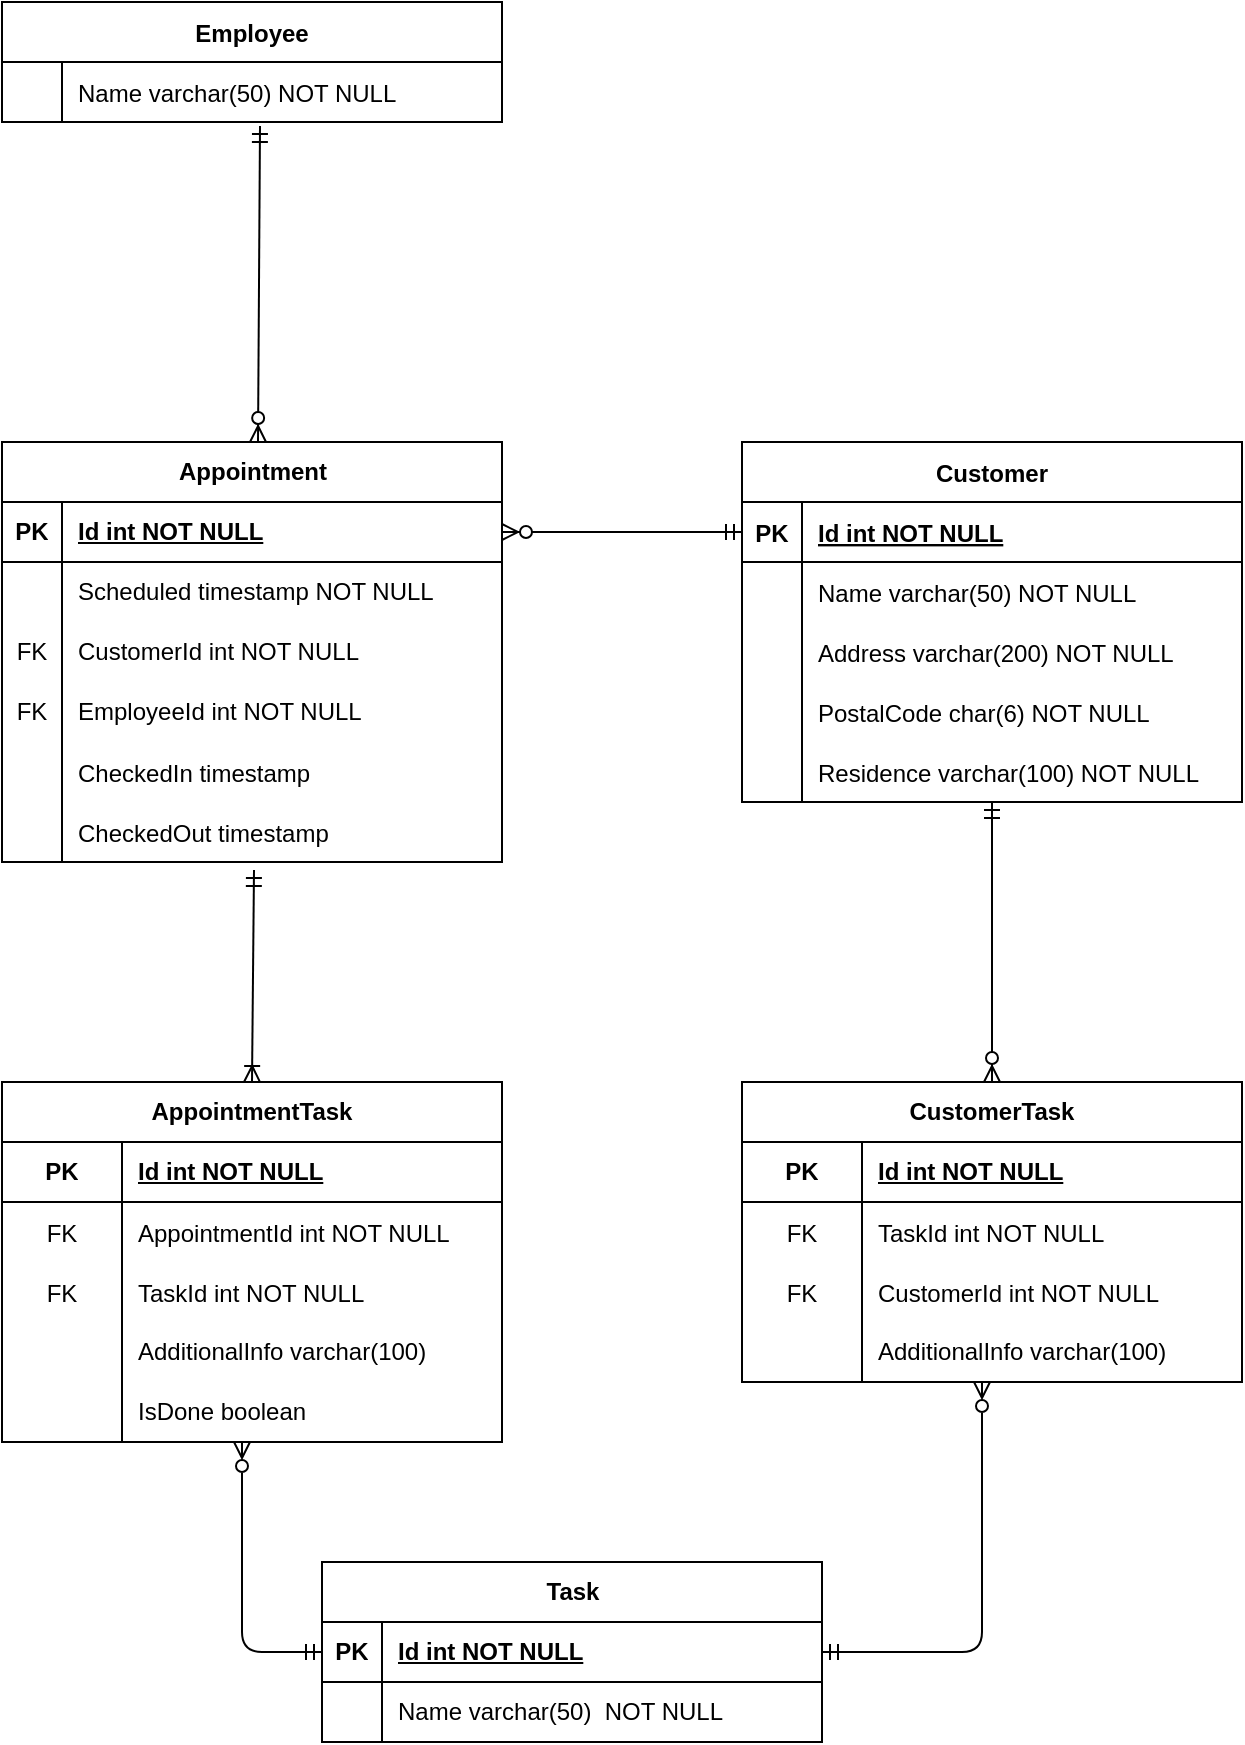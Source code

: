 <mxfile version="21.6.1" type="device" pages="2">
  <diagram id="R2lEEEUBdFMjLlhIrx00" name="Page-1">
    <mxGraphModel dx="1434" dy="822" grid="1" gridSize="10" guides="1" tooltips="1" connect="1" arrows="1" fold="1" page="1" pageScale="1" pageWidth="850" pageHeight="1100" math="0" shadow="0" extFonts="Permanent Marker^https://fonts.googleapis.com/css?family=Permanent+Marker">
      <root>
        <mxCell id="0" />
        <mxCell id="1" parent="0" />
        <mxCell id="C-vyLk0tnHw3VtMMgP7b-2" value="Employee" style="shape=table;startSize=30;container=1;collapsible=1;childLayout=tableLayout;fixedRows=1;rowLines=0;fontStyle=1;align=center;resizeLast=1;" parent="1" vertex="1">
          <mxGeometry x="120" y="200" width="250" height="60" as="geometry" />
        </mxCell>
        <mxCell id="C-vyLk0tnHw3VtMMgP7b-6" value="" style="shape=partialRectangle;collapsible=0;dropTarget=0;pointerEvents=0;fillColor=none;points=[[0,0.5],[1,0.5]];portConstraint=eastwest;top=0;left=0;right=0;bottom=0;" parent="C-vyLk0tnHw3VtMMgP7b-2" vertex="1">
          <mxGeometry y="30" width="250" height="30" as="geometry" />
        </mxCell>
        <mxCell id="C-vyLk0tnHw3VtMMgP7b-7" value="" style="shape=partialRectangle;overflow=hidden;connectable=0;fillColor=none;top=0;left=0;bottom=0;right=0;" parent="C-vyLk0tnHw3VtMMgP7b-6" vertex="1">
          <mxGeometry width="30" height="30" as="geometry">
            <mxRectangle width="30" height="30" as="alternateBounds" />
          </mxGeometry>
        </mxCell>
        <mxCell id="C-vyLk0tnHw3VtMMgP7b-8" value="Name varchar(50) NOT NULL " style="shape=partialRectangle;overflow=hidden;connectable=0;fillColor=none;top=0;left=0;bottom=0;right=0;align=left;spacingLeft=6;" parent="C-vyLk0tnHw3VtMMgP7b-6" vertex="1">
          <mxGeometry x="30" width="220" height="30" as="geometry">
            <mxRectangle width="220" height="30" as="alternateBounds" />
          </mxGeometry>
        </mxCell>
        <mxCell id="C-vyLk0tnHw3VtMMgP7b-23" value="Customer" style="shape=table;startSize=30;container=1;collapsible=1;childLayout=tableLayout;fixedRows=1;rowLines=0;fontStyle=1;align=center;resizeLast=1;" parent="1" vertex="1">
          <mxGeometry x="490" y="420" width="250" height="180" as="geometry" />
        </mxCell>
        <mxCell id="C-vyLk0tnHw3VtMMgP7b-24" value="" style="shape=partialRectangle;collapsible=0;dropTarget=0;pointerEvents=0;fillColor=none;points=[[0,0.5],[1,0.5]];portConstraint=eastwest;top=0;left=0;right=0;bottom=1;" parent="C-vyLk0tnHw3VtMMgP7b-23" vertex="1">
          <mxGeometry y="30" width="250" height="30" as="geometry" />
        </mxCell>
        <mxCell id="C-vyLk0tnHw3VtMMgP7b-25" value="PK" style="shape=partialRectangle;overflow=hidden;connectable=0;fillColor=none;top=0;left=0;bottom=0;right=0;fontStyle=1;" parent="C-vyLk0tnHw3VtMMgP7b-24" vertex="1">
          <mxGeometry width="30" height="30" as="geometry">
            <mxRectangle width="30" height="30" as="alternateBounds" />
          </mxGeometry>
        </mxCell>
        <mxCell id="C-vyLk0tnHw3VtMMgP7b-26" value="Id int NOT NULL " style="shape=partialRectangle;overflow=hidden;connectable=0;fillColor=none;top=0;left=0;bottom=0;right=0;align=left;spacingLeft=6;fontStyle=5;" parent="C-vyLk0tnHw3VtMMgP7b-24" vertex="1">
          <mxGeometry x="30" width="220" height="30" as="geometry">
            <mxRectangle width="220" height="30" as="alternateBounds" />
          </mxGeometry>
        </mxCell>
        <mxCell id="1q5uws78fJFRyL0Sj0jH-2" value="" style="shape=tableRow;horizontal=0;startSize=0;swimlaneHead=0;swimlaneBody=0;fillColor=none;collapsible=0;dropTarget=0;points=[[0,0.5],[1,0.5]];portConstraint=eastwest;top=0;left=0;right=0;bottom=0;" parent="C-vyLk0tnHw3VtMMgP7b-23" vertex="1">
          <mxGeometry y="60" width="250" height="30" as="geometry" />
        </mxCell>
        <mxCell id="1q5uws78fJFRyL0Sj0jH-3" value="" style="shape=partialRectangle;connectable=0;fillColor=none;top=0;left=0;bottom=0;right=0;editable=1;overflow=hidden;" parent="1q5uws78fJFRyL0Sj0jH-2" vertex="1">
          <mxGeometry width="30" height="30" as="geometry">
            <mxRectangle width="30" height="30" as="alternateBounds" />
          </mxGeometry>
        </mxCell>
        <mxCell id="1q5uws78fJFRyL0Sj0jH-4" value="Name varchar(50) NOT NULL" style="shape=partialRectangle;connectable=0;fillColor=none;top=0;left=0;bottom=0;right=0;align=left;spacingLeft=6;overflow=hidden;" parent="1q5uws78fJFRyL0Sj0jH-2" vertex="1">
          <mxGeometry x="30" width="220" height="30" as="geometry">
            <mxRectangle width="220" height="30" as="alternateBounds" />
          </mxGeometry>
        </mxCell>
        <mxCell id="1q5uws78fJFRyL0Sj0jH-8" value="" style="shape=tableRow;horizontal=0;startSize=0;swimlaneHead=0;swimlaneBody=0;fillColor=none;collapsible=0;dropTarget=0;points=[[0,0.5],[1,0.5]];portConstraint=eastwest;top=0;left=0;right=0;bottom=0;" parent="C-vyLk0tnHw3VtMMgP7b-23" vertex="1">
          <mxGeometry y="90" width="250" height="30" as="geometry" />
        </mxCell>
        <mxCell id="1q5uws78fJFRyL0Sj0jH-9" value="" style="shape=partialRectangle;connectable=0;fillColor=none;top=0;left=0;bottom=0;right=0;editable=1;overflow=hidden;" parent="1q5uws78fJFRyL0Sj0jH-8" vertex="1">
          <mxGeometry width="30" height="30" as="geometry">
            <mxRectangle width="30" height="30" as="alternateBounds" />
          </mxGeometry>
        </mxCell>
        <mxCell id="1q5uws78fJFRyL0Sj0jH-10" value="Address varchar(200) NOT NULL" style="shape=partialRectangle;connectable=0;fillColor=none;top=0;left=0;bottom=0;right=0;align=left;spacingLeft=6;overflow=hidden;" parent="1q5uws78fJFRyL0Sj0jH-8" vertex="1">
          <mxGeometry x="30" width="220" height="30" as="geometry">
            <mxRectangle width="220" height="30" as="alternateBounds" />
          </mxGeometry>
        </mxCell>
        <mxCell id="1q5uws78fJFRyL0Sj0jH-11" value="" style="shape=tableRow;horizontal=0;startSize=0;swimlaneHead=0;swimlaneBody=0;fillColor=none;collapsible=0;dropTarget=0;points=[[0,0.5],[1,0.5]];portConstraint=eastwest;top=0;left=0;right=0;bottom=0;" parent="C-vyLk0tnHw3VtMMgP7b-23" vertex="1">
          <mxGeometry y="120" width="250" height="30" as="geometry" />
        </mxCell>
        <mxCell id="1q5uws78fJFRyL0Sj0jH-12" value="" style="shape=partialRectangle;connectable=0;fillColor=none;top=0;left=0;bottom=0;right=0;editable=1;overflow=hidden;" parent="1q5uws78fJFRyL0Sj0jH-11" vertex="1">
          <mxGeometry width="30" height="30" as="geometry">
            <mxRectangle width="30" height="30" as="alternateBounds" />
          </mxGeometry>
        </mxCell>
        <mxCell id="1q5uws78fJFRyL0Sj0jH-13" value="PostalCode char(6) NOT NULL" style="shape=partialRectangle;connectable=0;fillColor=none;top=0;left=0;bottom=0;right=0;align=left;spacingLeft=6;overflow=hidden;" parent="1q5uws78fJFRyL0Sj0jH-11" vertex="1">
          <mxGeometry x="30" width="220" height="30" as="geometry">
            <mxRectangle width="220" height="30" as="alternateBounds" />
          </mxGeometry>
        </mxCell>
        <mxCell id="1q5uws78fJFRyL0Sj0jH-14" value="" style="shape=tableRow;horizontal=0;startSize=0;swimlaneHead=0;swimlaneBody=0;fillColor=none;collapsible=0;dropTarget=0;points=[[0,0.5],[1,0.5]];portConstraint=eastwest;top=0;left=0;right=0;bottom=0;" parent="C-vyLk0tnHw3VtMMgP7b-23" vertex="1">
          <mxGeometry y="150" width="250" height="30" as="geometry" />
        </mxCell>
        <mxCell id="1q5uws78fJFRyL0Sj0jH-15" value="" style="shape=partialRectangle;connectable=0;fillColor=none;top=0;left=0;bottom=0;right=0;editable=1;overflow=hidden;" parent="1q5uws78fJFRyL0Sj0jH-14" vertex="1">
          <mxGeometry width="30" height="30" as="geometry">
            <mxRectangle width="30" height="30" as="alternateBounds" />
          </mxGeometry>
        </mxCell>
        <mxCell id="1q5uws78fJFRyL0Sj0jH-16" value="Residence varchar(100) NOT NULL" style="shape=partialRectangle;connectable=0;fillColor=none;top=0;left=0;bottom=0;right=0;align=left;spacingLeft=6;overflow=hidden;" parent="1q5uws78fJFRyL0Sj0jH-14" vertex="1">
          <mxGeometry x="30" width="220" height="30" as="geometry">
            <mxRectangle width="220" height="30" as="alternateBounds" />
          </mxGeometry>
        </mxCell>
        <mxCell id="1q5uws78fJFRyL0Sj0jH-42" value="Appointment" style="shape=table;startSize=30;container=1;collapsible=1;childLayout=tableLayout;fixedRows=1;rowLines=0;fontStyle=1;align=center;resizeLast=1;html=1;" parent="1" vertex="1">
          <mxGeometry x="120" y="420" width="250" height="210" as="geometry" />
        </mxCell>
        <mxCell id="1q5uws78fJFRyL0Sj0jH-43" value="" style="shape=tableRow;horizontal=0;startSize=0;swimlaneHead=0;swimlaneBody=0;fillColor=none;collapsible=0;dropTarget=0;points=[[0,0.5],[1,0.5]];portConstraint=eastwest;top=0;left=0;right=0;bottom=1;" parent="1q5uws78fJFRyL0Sj0jH-42" vertex="1">
          <mxGeometry y="30" width="250" height="30" as="geometry" />
        </mxCell>
        <mxCell id="1q5uws78fJFRyL0Sj0jH-44" value="PK" style="shape=partialRectangle;connectable=0;fillColor=none;top=0;left=0;bottom=0;right=0;fontStyle=1;overflow=hidden;whiteSpace=wrap;html=1;" parent="1q5uws78fJFRyL0Sj0jH-43" vertex="1">
          <mxGeometry width="30" height="30" as="geometry">
            <mxRectangle width="30" height="30" as="alternateBounds" />
          </mxGeometry>
        </mxCell>
        <mxCell id="1q5uws78fJFRyL0Sj0jH-45" value="Id int NOT NULL" style="shape=partialRectangle;connectable=0;fillColor=none;top=0;left=0;bottom=0;right=0;align=left;spacingLeft=6;fontStyle=5;overflow=hidden;whiteSpace=wrap;html=1;" parent="1q5uws78fJFRyL0Sj0jH-43" vertex="1">
          <mxGeometry x="30" width="220" height="30" as="geometry">
            <mxRectangle width="220" height="30" as="alternateBounds" />
          </mxGeometry>
        </mxCell>
        <mxCell id="1q5uws78fJFRyL0Sj0jH-52" value="" style="shape=tableRow;horizontal=0;startSize=0;swimlaneHead=0;swimlaneBody=0;fillColor=none;collapsible=0;dropTarget=0;points=[[0,0.5],[1,0.5]];portConstraint=eastwest;top=0;left=0;right=0;bottom=0;" parent="1q5uws78fJFRyL0Sj0jH-42" vertex="1">
          <mxGeometry y="60" width="250" height="30" as="geometry" />
        </mxCell>
        <mxCell id="1q5uws78fJFRyL0Sj0jH-53" value="" style="shape=partialRectangle;connectable=0;fillColor=none;top=0;left=0;bottom=0;right=0;editable=1;overflow=hidden;whiteSpace=wrap;html=1;" parent="1q5uws78fJFRyL0Sj0jH-52" vertex="1">
          <mxGeometry width="30" height="30" as="geometry">
            <mxRectangle width="30" height="30" as="alternateBounds" />
          </mxGeometry>
        </mxCell>
        <mxCell id="1q5uws78fJFRyL0Sj0jH-54" value="Scheduled timestamp NOT NULL" style="shape=partialRectangle;connectable=0;fillColor=none;top=0;left=0;bottom=0;right=0;align=left;spacingLeft=6;overflow=hidden;whiteSpace=wrap;html=1;" parent="1q5uws78fJFRyL0Sj0jH-52" vertex="1">
          <mxGeometry x="30" width="220" height="30" as="geometry">
            <mxRectangle width="220" height="30" as="alternateBounds" />
          </mxGeometry>
        </mxCell>
        <mxCell id="1q5uws78fJFRyL0Sj0jH-46" value="" style="shape=tableRow;horizontal=0;startSize=0;swimlaneHead=0;swimlaneBody=0;fillColor=none;collapsible=0;dropTarget=0;points=[[0,0.5],[1,0.5]];portConstraint=eastwest;top=0;left=0;right=0;bottom=0;" parent="1q5uws78fJFRyL0Sj0jH-42" vertex="1">
          <mxGeometry y="90" width="250" height="30" as="geometry" />
        </mxCell>
        <mxCell id="1q5uws78fJFRyL0Sj0jH-47" value="FK" style="shape=partialRectangle;connectable=0;fillColor=none;top=0;left=0;bottom=0;right=0;editable=1;overflow=hidden;whiteSpace=wrap;html=1;" parent="1q5uws78fJFRyL0Sj0jH-46" vertex="1">
          <mxGeometry width="30" height="30" as="geometry">
            <mxRectangle width="30" height="30" as="alternateBounds" />
          </mxGeometry>
        </mxCell>
        <mxCell id="1q5uws78fJFRyL0Sj0jH-48" value="CustomerId int NOT NULL" style="shape=partialRectangle;connectable=0;fillColor=none;top=0;left=0;bottom=0;right=0;align=left;spacingLeft=6;overflow=hidden;whiteSpace=wrap;html=1;" parent="1q5uws78fJFRyL0Sj0jH-46" vertex="1">
          <mxGeometry x="30" width="220" height="30" as="geometry">
            <mxRectangle width="220" height="30" as="alternateBounds" />
          </mxGeometry>
        </mxCell>
        <mxCell id="1q5uws78fJFRyL0Sj0jH-49" value="" style="shape=tableRow;horizontal=0;startSize=0;swimlaneHead=0;swimlaneBody=0;fillColor=none;collapsible=0;dropTarget=0;points=[[0,0.5],[1,0.5]];portConstraint=eastwest;top=0;left=0;right=0;bottom=0;" parent="1q5uws78fJFRyL0Sj0jH-42" vertex="1">
          <mxGeometry y="120" width="250" height="30" as="geometry" />
        </mxCell>
        <mxCell id="1q5uws78fJFRyL0Sj0jH-50" value="FK" style="shape=partialRectangle;connectable=0;fillColor=none;top=0;left=0;bottom=0;right=0;editable=1;overflow=hidden;whiteSpace=wrap;html=1;" parent="1q5uws78fJFRyL0Sj0jH-49" vertex="1">
          <mxGeometry width="30" height="30" as="geometry">
            <mxRectangle width="30" height="30" as="alternateBounds" />
          </mxGeometry>
        </mxCell>
        <mxCell id="1q5uws78fJFRyL0Sj0jH-51" value="EmployeeId int NOT NULL" style="shape=partialRectangle;connectable=0;fillColor=none;top=0;left=0;bottom=0;right=0;align=left;spacingLeft=6;overflow=hidden;whiteSpace=wrap;html=1;" parent="1q5uws78fJFRyL0Sj0jH-49" vertex="1">
          <mxGeometry x="30" width="220" height="30" as="geometry">
            <mxRectangle width="220" height="30" as="alternateBounds" />
          </mxGeometry>
        </mxCell>
        <mxCell id="1q5uws78fJFRyL0Sj0jH-94" value="" style="shape=tableRow;horizontal=0;startSize=0;swimlaneHead=0;swimlaneBody=0;fillColor=none;collapsible=0;dropTarget=0;points=[[0,0.5],[1,0.5]];portConstraint=eastwest;top=0;left=0;right=0;bottom=0;" parent="1q5uws78fJFRyL0Sj0jH-42" vertex="1">
          <mxGeometry y="150" width="250" height="30" as="geometry" />
        </mxCell>
        <mxCell id="1q5uws78fJFRyL0Sj0jH-95" value="" style="shape=partialRectangle;connectable=0;fillColor=none;top=0;left=0;bottom=0;right=0;editable=1;overflow=hidden;" parent="1q5uws78fJFRyL0Sj0jH-94" vertex="1">
          <mxGeometry width="30" height="30" as="geometry">
            <mxRectangle width="30" height="30" as="alternateBounds" />
          </mxGeometry>
        </mxCell>
        <mxCell id="1q5uws78fJFRyL0Sj0jH-96" value="CheckedIn timestamp" style="shape=partialRectangle;connectable=0;fillColor=none;top=0;left=0;bottom=0;right=0;align=left;spacingLeft=6;overflow=hidden;" parent="1q5uws78fJFRyL0Sj0jH-94" vertex="1">
          <mxGeometry x="30" width="220" height="30" as="geometry">
            <mxRectangle width="220" height="30" as="alternateBounds" />
          </mxGeometry>
        </mxCell>
        <mxCell id="1q5uws78fJFRyL0Sj0jH-97" value="" style="shape=tableRow;horizontal=0;startSize=0;swimlaneHead=0;swimlaneBody=0;fillColor=none;collapsible=0;dropTarget=0;points=[[0,0.5],[1,0.5]];portConstraint=eastwest;top=0;left=0;right=0;bottom=0;" parent="1q5uws78fJFRyL0Sj0jH-42" vertex="1">
          <mxGeometry y="180" width="250" height="30" as="geometry" />
        </mxCell>
        <mxCell id="1q5uws78fJFRyL0Sj0jH-98" value="" style="shape=partialRectangle;connectable=0;fillColor=none;top=0;left=0;bottom=0;right=0;editable=1;overflow=hidden;" parent="1q5uws78fJFRyL0Sj0jH-97" vertex="1">
          <mxGeometry width="30" height="30" as="geometry">
            <mxRectangle width="30" height="30" as="alternateBounds" />
          </mxGeometry>
        </mxCell>
        <mxCell id="1q5uws78fJFRyL0Sj0jH-99" value="CheckedOut timestamp" style="shape=partialRectangle;connectable=0;fillColor=none;top=0;left=0;bottom=0;right=0;align=left;spacingLeft=6;overflow=hidden;" parent="1q5uws78fJFRyL0Sj0jH-97" vertex="1">
          <mxGeometry x="30" width="220" height="30" as="geometry">
            <mxRectangle width="220" height="30" as="alternateBounds" />
          </mxGeometry>
        </mxCell>
        <mxCell id="1q5uws78fJFRyL0Sj0jH-81" value="AppointmentTask" style="shape=table;startSize=30;container=1;collapsible=1;childLayout=tableLayout;fixedRows=1;rowLines=0;fontStyle=1;align=center;resizeLast=1;html=1;whiteSpace=wrap;" parent="1" vertex="1">
          <mxGeometry x="120" y="740" width="250" height="180" as="geometry" />
        </mxCell>
        <mxCell id="msufzd7uYxtmhXxplaaa-10" value="" style="shape=tableRow;horizontal=0;startSize=0;swimlaneHead=0;swimlaneBody=0;fillColor=none;collapsible=0;dropTarget=0;points=[[0,0.5],[1,0.5]];portConstraint=eastwest;top=0;left=0;right=0;bottom=1;" vertex="1" parent="1q5uws78fJFRyL0Sj0jH-81">
          <mxGeometry y="30" width="250" height="30" as="geometry" />
        </mxCell>
        <mxCell id="msufzd7uYxtmhXxplaaa-11" value="PK" style="shape=partialRectangle;connectable=0;fillColor=none;top=0;left=0;bottom=0;right=0;fontStyle=1;overflow=hidden;whiteSpace=wrap;html=1;" vertex="1" parent="msufzd7uYxtmhXxplaaa-10">
          <mxGeometry width="60" height="30" as="geometry">
            <mxRectangle width="60" height="30" as="alternateBounds" />
          </mxGeometry>
        </mxCell>
        <mxCell id="msufzd7uYxtmhXxplaaa-12" value="Id int NOT NULL" style="shape=partialRectangle;connectable=0;fillColor=none;top=0;left=0;bottom=0;right=0;align=left;spacingLeft=6;fontStyle=5;overflow=hidden;whiteSpace=wrap;html=1;" vertex="1" parent="msufzd7uYxtmhXxplaaa-10">
          <mxGeometry x="60" width="190" height="30" as="geometry">
            <mxRectangle width="190" height="30" as="alternateBounds" />
          </mxGeometry>
        </mxCell>
        <mxCell id="msufzd7uYxtmhXxplaaa-13" value="" style="shape=tableRow;horizontal=0;startSize=0;swimlaneHead=0;swimlaneBody=0;fillColor=none;collapsible=0;dropTarget=0;points=[[0,0.5],[1,0.5]];portConstraint=eastwest;top=0;left=0;right=0;bottom=0;" vertex="1" parent="1q5uws78fJFRyL0Sj0jH-81">
          <mxGeometry y="60" width="250" height="30" as="geometry" />
        </mxCell>
        <mxCell id="msufzd7uYxtmhXxplaaa-14" value="FK" style="shape=partialRectangle;connectable=0;fillColor=none;top=0;left=0;bottom=0;right=0;editable=1;overflow=hidden;" vertex="1" parent="msufzd7uYxtmhXxplaaa-13">
          <mxGeometry width="60" height="30" as="geometry">
            <mxRectangle width="60" height="30" as="alternateBounds" />
          </mxGeometry>
        </mxCell>
        <mxCell id="msufzd7uYxtmhXxplaaa-15" value="AppointmentId int NOT NULL" style="shape=partialRectangle;connectable=0;fillColor=none;top=0;left=0;bottom=0;right=0;align=left;spacingLeft=6;overflow=hidden;" vertex="1" parent="msufzd7uYxtmhXxplaaa-13">
          <mxGeometry x="60" width="190" height="30" as="geometry">
            <mxRectangle width="190" height="30" as="alternateBounds" />
          </mxGeometry>
        </mxCell>
        <mxCell id="msufzd7uYxtmhXxplaaa-16" value="" style="shape=tableRow;horizontal=0;startSize=0;swimlaneHead=0;swimlaneBody=0;fillColor=none;collapsible=0;dropTarget=0;points=[[0,0.5],[1,0.5]];portConstraint=eastwest;top=0;left=0;right=0;bottom=0;" vertex="1" parent="1q5uws78fJFRyL0Sj0jH-81">
          <mxGeometry y="90" width="250" height="30" as="geometry" />
        </mxCell>
        <mxCell id="msufzd7uYxtmhXxplaaa-17" value="FK" style="shape=partialRectangle;connectable=0;fillColor=none;top=0;left=0;bottom=0;right=0;editable=1;overflow=hidden;" vertex="1" parent="msufzd7uYxtmhXxplaaa-16">
          <mxGeometry width="60" height="30" as="geometry">
            <mxRectangle width="60" height="30" as="alternateBounds" />
          </mxGeometry>
        </mxCell>
        <mxCell id="msufzd7uYxtmhXxplaaa-18" value="TaskId int NOT NULL" style="shape=partialRectangle;connectable=0;fillColor=none;top=0;left=0;bottom=0;right=0;align=left;spacingLeft=6;overflow=hidden;" vertex="1" parent="msufzd7uYxtmhXxplaaa-16">
          <mxGeometry x="60" width="190" height="30" as="geometry">
            <mxRectangle width="190" height="30" as="alternateBounds" />
          </mxGeometry>
        </mxCell>
        <mxCell id="1q5uws78fJFRyL0Sj0jH-88" value="" style="shape=tableRow;horizontal=0;startSize=0;swimlaneHead=0;swimlaneBody=0;fillColor=none;collapsible=0;dropTarget=0;points=[[0,0.5],[1,0.5]];portConstraint=eastwest;top=0;left=0;right=0;bottom=0;html=1;" parent="1q5uws78fJFRyL0Sj0jH-81" vertex="1">
          <mxGeometry y="120" width="250" height="30" as="geometry" />
        </mxCell>
        <mxCell id="1q5uws78fJFRyL0Sj0jH-89" value="" style="shape=partialRectangle;connectable=0;fillColor=none;top=0;left=0;bottom=0;right=0;editable=1;overflow=hidden;html=1;whiteSpace=wrap;" parent="1q5uws78fJFRyL0Sj0jH-88" vertex="1">
          <mxGeometry width="60" height="30" as="geometry">
            <mxRectangle width="60" height="30" as="alternateBounds" />
          </mxGeometry>
        </mxCell>
        <mxCell id="1q5uws78fJFRyL0Sj0jH-90" value="AdditionalInfo varchar(100)" style="shape=partialRectangle;connectable=0;fillColor=none;top=0;left=0;bottom=0;right=0;align=left;spacingLeft=6;overflow=hidden;html=1;whiteSpace=wrap;" parent="1q5uws78fJFRyL0Sj0jH-88" vertex="1">
          <mxGeometry x="60" width="190" height="30" as="geometry">
            <mxRectangle width="190" height="30" as="alternateBounds" />
          </mxGeometry>
        </mxCell>
        <mxCell id="1q5uws78fJFRyL0Sj0jH-91" value="" style="shape=tableRow;horizontal=0;startSize=0;swimlaneHead=0;swimlaneBody=0;fillColor=none;collapsible=0;dropTarget=0;points=[[0,0.5],[1,0.5]];portConstraint=eastwest;top=0;left=0;right=0;bottom=0;html=1;" parent="1q5uws78fJFRyL0Sj0jH-81" vertex="1">
          <mxGeometry y="150" width="250" height="30" as="geometry" />
        </mxCell>
        <mxCell id="1q5uws78fJFRyL0Sj0jH-92" value="" style="shape=partialRectangle;connectable=0;fillColor=none;top=0;left=0;bottom=0;right=0;editable=1;overflow=hidden;html=1;whiteSpace=wrap;" parent="1q5uws78fJFRyL0Sj0jH-91" vertex="1">
          <mxGeometry width="60" height="30" as="geometry">
            <mxRectangle width="60" height="30" as="alternateBounds" />
          </mxGeometry>
        </mxCell>
        <mxCell id="1q5uws78fJFRyL0Sj0jH-93" value="IsDone boolean" style="shape=partialRectangle;connectable=0;fillColor=none;top=0;left=0;bottom=0;right=0;align=left;spacingLeft=6;overflow=hidden;html=1;whiteSpace=wrap;" parent="1q5uws78fJFRyL0Sj0jH-91" vertex="1">
          <mxGeometry x="60" width="190" height="30" as="geometry">
            <mxRectangle width="190" height="30" as="alternateBounds" />
          </mxGeometry>
        </mxCell>
        <mxCell id="1q5uws78fJFRyL0Sj0jH-100" value="Task" style="shape=table;startSize=30;container=1;collapsible=1;childLayout=tableLayout;fixedRows=1;rowLines=0;fontStyle=1;align=center;resizeLast=1;html=1;" parent="1" vertex="1">
          <mxGeometry x="280" y="980" width="250" height="90" as="geometry" />
        </mxCell>
        <mxCell id="1q5uws78fJFRyL0Sj0jH-101" value="" style="shape=tableRow;horizontal=0;startSize=0;swimlaneHead=0;swimlaneBody=0;fillColor=none;collapsible=0;dropTarget=0;points=[[0,0.5],[1,0.5]];portConstraint=eastwest;top=0;left=0;right=0;bottom=1;" parent="1q5uws78fJFRyL0Sj0jH-100" vertex="1">
          <mxGeometry y="30" width="250" height="30" as="geometry" />
        </mxCell>
        <mxCell id="1q5uws78fJFRyL0Sj0jH-102" value="PK" style="shape=partialRectangle;connectable=0;fillColor=none;top=0;left=0;bottom=0;right=0;fontStyle=1;overflow=hidden;whiteSpace=wrap;html=1;" parent="1q5uws78fJFRyL0Sj0jH-101" vertex="1">
          <mxGeometry width="30" height="30" as="geometry">
            <mxRectangle width="30" height="30" as="alternateBounds" />
          </mxGeometry>
        </mxCell>
        <mxCell id="1q5uws78fJFRyL0Sj0jH-103" value="Id int NOT NULL" style="shape=partialRectangle;connectable=0;fillColor=none;top=0;left=0;bottom=0;right=0;align=left;spacingLeft=6;fontStyle=5;overflow=hidden;whiteSpace=wrap;html=1;" parent="1q5uws78fJFRyL0Sj0jH-101" vertex="1">
          <mxGeometry x="30" width="220" height="30" as="geometry">
            <mxRectangle width="220" height="30" as="alternateBounds" />
          </mxGeometry>
        </mxCell>
        <mxCell id="1q5uws78fJFRyL0Sj0jH-104" value="" style="shape=tableRow;horizontal=0;startSize=0;swimlaneHead=0;swimlaneBody=0;fillColor=none;collapsible=0;dropTarget=0;points=[[0,0.5],[1,0.5]];portConstraint=eastwest;top=0;left=0;right=0;bottom=0;" parent="1q5uws78fJFRyL0Sj0jH-100" vertex="1">
          <mxGeometry y="60" width="250" height="30" as="geometry" />
        </mxCell>
        <mxCell id="1q5uws78fJFRyL0Sj0jH-105" value="" style="shape=partialRectangle;connectable=0;fillColor=none;top=0;left=0;bottom=0;right=0;editable=1;overflow=hidden;whiteSpace=wrap;html=1;" parent="1q5uws78fJFRyL0Sj0jH-104" vertex="1">
          <mxGeometry width="30" height="30" as="geometry">
            <mxRectangle width="30" height="30" as="alternateBounds" />
          </mxGeometry>
        </mxCell>
        <mxCell id="1q5uws78fJFRyL0Sj0jH-106" value="Name varchar(50)&amp;nbsp; NOT NULL" style="shape=partialRectangle;connectable=0;fillColor=none;top=0;left=0;bottom=0;right=0;align=left;spacingLeft=6;overflow=hidden;whiteSpace=wrap;html=1;" parent="1q5uws78fJFRyL0Sj0jH-104" vertex="1">
          <mxGeometry x="30" width="220" height="30" as="geometry">
            <mxRectangle width="220" height="30" as="alternateBounds" />
          </mxGeometry>
        </mxCell>
        <mxCell id="1q5uws78fJFRyL0Sj0jH-117" value="CustomerTask" style="shape=table;startSize=30;container=1;collapsible=1;childLayout=tableLayout;fixedRows=1;rowLines=0;fontStyle=1;align=center;resizeLast=1;html=1;whiteSpace=wrap;" parent="1" vertex="1">
          <mxGeometry x="490" y="740" width="250" height="150" as="geometry" />
        </mxCell>
        <mxCell id="msufzd7uYxtmhXxplaaa-7" value="" style="shape=tableRow;horizontal=0;startSize=0;swimlaneHead=0;swimlaneBody=0;fillColor=none;collapsible=0;dropTarget=0;points=[[0,0.5],[1,0.5]];portConstraint=eastwest;top=0;left=0;right=0;bottom=1;" vertex="1" parent="1q5uws78fJFRyL0Sj0jH-117">
          <mxGeometry y="30" width="250" height="30" as="geometry" />
        </mxCell>
        <mxCell id="msufzd7uYxtmhXxplaaa-8" value="PK" style="shape=partialRectangle;connectable=0;fillColor=none;top=0;left=0;bottom=0;right=0;fontStyle=1;overflow=hidden;whiteSpace=wrap;html=1;" vertex="1" parent="msufzd7uYxtmhXxplaaa-7">
          <mxGeometry width="60" height="30" as="geometry">
            <mxRectangle width="60" height="30" as="alternateBounds" />
          </mxGeometry>
        </mxCell>
        <mxCell id="msufzd7uYxtmhXxplaaa-9" value="Id int NOT NULL" style="shape=partialRectangle;connectable=0;fillColor=none;top=0;left=0;bottom=0;right=0;align=left;spacingLeft=6;fontStyle=5;overflow=hidden;whiteSpace=wrap;html=1;" vertex="1" parent="msufzd7uYxtmhXxplaaa-7">
          <mxGeometry x="60" width="190" height="30" as="geometry">
            <mxRectangle width="190" height="30" as="alternateBounds" />
          </mxGeometry>
        </mxCell>
        <mxCell id="msufzd7uYxtmhXxplaaa-1" value="" style="shape=tableRow;horizontal=0;startSize=0;swimlaneHead=0;swimlaneBody=0;fillColor=none;collapsible=0;dropTarget=0;points=[[0,0.5],[1,0.5]];portConstraint=eastwest;top=0;left=0;right=0;bottom=0;" vertex="1" parent="1q5uws78fJFRyL0Sj0jH-117">
          <mxGeometry y="60" width="250" height="30" as="geometry" />
        </mxCell>
        <mxCell id="msufzd7uYxtmhXxplaaa-2" value="FK" style="shape=partialRectangle;connectable=0;fillColor=none;top=0;left=0;bottom=0;right=0;editable=1;overflow=hidden;" vertex="1" parent="msufzd7uYxtmhXxplaaa-1">
          <mxGeometry width="60" height="30" as="geometry">
            <mxRectangle width="60" height="30" as="alternateBounds" />
          </mxGeometry>
        </mxCell>
        <mxCell id="msufzd7uYxtmhXxplaaa-3" value="TaskId int NOT NULL" style="shape=partialRectangle;connectable=0;fillColor=none;top=0;left=0;bottom=0;right=0;align=left;spacingLeft=6;overflow=hidden;" vertex="1" parent="msufzd7uYxtmhXxplaaa-1">
          <mxGeometry x="60" width="190" height="30" as="geometry">
            <mxRectangle width="190" height="30" as="alternateBounds" />
          </mxGeometry>
        </mxCell>
        <mxCell id="msufzd7uYxtmhXxplaaa-4" value="" style="shape=tableRow;horizontal=0;startSize=0;swimlaneHead=0;swimlaneBody=0;fillColor=none;collapsible=0;dropTarget=0;points=[[0,0.5],[1,0.5]];portConstraint=eastwest;top=0;left=0;right=0;bottom=0;" vertex="1" parent="1q5uws78fJFRyL0Sj0jH-117">
          <mxGeometry y="90" width="250" height="30" as="geometry" />
        </mxCell>
        <mxCell id="msufzd7uYxtmhXxplaaa-5" value="FK" style="shape=partialRectangle;connectable=0;fillColor=none;top=0;left=0;bottom=0;right=0;editable=1;overflow=hidden;" vertex="1" parent="msufzd7uYxtmhXxplaaa-4">
          <mxGeometry width="60" height="30" as="geometry">
            <mxRectangle width="60" height="30" as="alternateBounds" />
          </mxGeometry>
        </mxCell>
        <mxCell id="msufzd7uYxtmhXxplaaa-6" value="CustomerId int NOT NULL" style="shape=partialRectangle;connectable=0;fillColor=none;top=0;left=0;bottom=0;right=0;align=left;spacingLeft=6;overflow=hidden;" vertex="1" parent="msufzd7uYxtmhXxplaaa-4">
          <mxGeometry x="60" width="190" height="30" as="geometry">
            <mxRectangle width="190" height="30" as="alternateBounds" />
          </mxGeometry>
        </mxCell>
        <mxCell id="1q5uws78fJFRyL0Sj0jH-124" value="" style="shape=tableRow;horizontal=0;startSize=0;swimlaneHead=0;swimlaneBody=0;fillColor=none;collapsible=0;dropTarget=0;points=[[0,0.5],[1,0.5]];portConstraint=eastwest;top=0;left=0;right=0;bottom=0;html=1;" parent="1q5uws78fJFRyL0Sj0jH-117" vertex="1">
          <mxGeometry y="120" width="250" height="30" as="geometry" />
        </mxCell>
        <mxCell id="1q5uws78fJFRyL0Sj0jH-125" value="" style="shape=partialRectangle;connectable=0;fillColor=none;top=0;left=0;bottom=0;right=0;editable=1;overflow=hidden;html=1;whiteSpace=wrap;" parent="1q5uws78fJFRyL0Sj0jH-124" vertex="1">
          <mxGeometry width="60" height="30" as="geometry">
            <mxRectangle width="60" height="30" as="alternateBounds" />
          </mxGeometry>
        </mxCell>
        <mxCell id="1q5uws78fJFRyL0Sj0jH-126" value="AdditionalInfo varchar(100)" style="shape=partialRectangle;connectable=0;fillColor=none;top=0;left=0;bottom=0;right=0;align=left;spacingLeft=6;overflow=hidden;html=1;whiteSpace=wrap;" parent="1q5uws78fJFRyL0Sj0jH-124" vertex="1">
          <mxGeometry x="60" width="190" height="30" as="geometry">
            <mxRectangle width="190" height="30" as="alternateBounds" />
          </mxGeometry>
        </mxCell>
        <mxCell id="1q5uws78fJFRyL0Sj0jH-134" value="" style="edgeStyle=entityRelationEdgeStyle;fontSize=12;html=1;endArrow=ERzeroToMany;endFill=1;entryX=1;entryY=0.5;entryDx=0;entryDy=0;exitX=0;exitY=0.5;exitDx=0;exitDy=0;curved=1;startArrow=ERmandOne;startFill=0;" parent="1" source="C-vyLk0tnHw3VtMMgP7b-24" target="1q5uws78fJFRyL0Sj0jH-43" edge="1">
          <mxGeometry width="100" height="100" relative="1" as="geometry">
            <mxPoint x="440" y="470" as="sourcePoint" />
            <mxPoint x="355" y="600" as="targetPoint" />
          </mxGeometry>
        </mxCell>
        <mxCell id="1q5uws78fJFRyL0Sj0jH-135" value="" style="fontSize=12;html=1;endArrow=ERzeroToMany;endFill=1;exitX=0.516;exitY=1.067;exitDx=0;exitDy=0;startArrow=ERmandOne;startFill=0;exitPerimeter=0;" parent="1" source="C-vyLk0tnHw3VtMMgP7b-6" edge="1">
          <mxGeometry width="100" height="100" relative="1" as="geometry">
            <mxPoint x="248" y="283.99" as="sourcePoint" />
            <mxPoint x="248" y="420" as="targetPoint" />
          </mxGeometry>
        </mxCell>
        <mxCell id="1q5uws78fJFRyL0Sj0jH-136" value="" style="fontSize=12;html=1;endArrow=ERzeroToMany;endFill=1;entryX=0.5;entryY=0;entryDx=0;entryDy=0;exitX=0.5;exitY=1;exitDx=0;exitDy=0;startArrow=ERmandOne;startFill=0;exitPerimeter=0;" parent="1" source="1q5uws78fJFRyL0Sj0jH-14" target="1q5uws78fJFRyL0Sj0jH-117" edge="1">
          <mxGeometry width="100" height="100" relative="1" as="geometry">
            <mxPoint x="614.04" y="662.01" as="sourcePoint" />
            <mxPoint x="350" y="820" as="targetPoint" />
          </mxGeometry>
        </mxCell>
        <mxCell id="1q5uws78fJFRyL0Sj0jH-137" value="" style="fontSize=12;html=1;endArrow=ERoneToMany;endFill=0;exitX=0.504;exitY=1.133;exitDx=0;exitDy=0;startArrow=ERmandOne;startFill=0;exitPerimeter=0;entryX=0.5;entryY=0;entryDx=0;entryDy=0;" parent="1" source="1q5uws78fJFRyL0Sj0jH-97" target="1q5uws78fJFRyL0Sj0jH-81" edge="1">
          <mxGeometry width="100" height="100" relative="1" as="geometry">
            <mxPoint x="230" y="640" as="sourcePoint" />
            <mxPoint x="241" y="730" as="targetPoint" />
          </mxGeometry>
        </mxCell>
        <mxCell id="1q5uws78fJFRyL0Sj0jH-138" value="" style="fontSize=12;html=1;endArrow=ERzeroToMany;endFill=0;exitX=0;exitY=0.5;exitDx=0;exitDy=0;startArrow=ERmandOne;startFill=0;edgeStyle=elbowEdgeStyle;" parent="1" source="1q5uws78fJFRyL0Sj0jH-101" target="1q5uws78fJFRyL0Sj0jH-91" edge="1">
          <mxGeometry width="100" height="100" relative="1" as="geometry">
            <mxPoint x="405.5" y="860" as="sourcePoint" />
            <mxPoint x="404.5" y="966" as="targetPoint" />
            <Array as="points">
              <mxPoint x="240" y="960" />
            </Array>
          </mxGeometry>
        </mxCell>
        <mxCell id="1q5uws78fJFRyL0Sj0jH-139" value="" style="fontSize=12;html=1;endArrow=ERzeroToMany;endFill=0;exitX=1;exitY=0.5;exitDx=0;exitDy=0;startArrow=ERmandOne;startFill=0;entryX=0.48;entryY=1;entryDx=0;entryDy=0;entryPerimeter=0;edgeStyle=orthogonalEdgeStyle;" parent="1" source="1q5uws78fJFRyL0Sj0jH-101" target="1q5uws78fJFRyL0Sj0jH-124" edge="1">
          <mxGeometry width="100" height="100" relative="1" as="geometry">
            <mxPoint x="666" y="993" as="sourcePoint" />
            <mxPoint x="550" y="910" as="targetPoint" />
          </mxGeometry>
        </mxCell>
      </root>
    </mxGraphModel>
  </diagram>
  <diagram id="XSEKhnR28wv-ENf3eUAY" name="Page-2">
    <mxGraphModel dx="954" dy="1742" grid="1" gridSize="10" guides="1" tooltips="1" connect="1" arrows="1" fold="1" page="1" pageScale="1" pageWidth="850" pageHeight="1100" math="0" shadow="0">
      <root>
        <mxCell id="0" />
        <mxCell id="1" parent="0" />
        <mxCell id="pKfK1AYLEHW8SgURi5JP-1" value="Request" style="rounded=0;whiteSpace=wrap;html=1;" parent="1" vertex="1">
          <mxGeometry x="120" y="-120" width="200" height="60" as="geometry" />
        </mxCell>
        <mxCell id="pKfK1AYLEHW8SgURi5JP-2" value="Handle" style="rounded=0;whiteSpace=wrap;html=1;" parent="1" vertex="1">
          <mxGeometry x="320" y="-120" width="200" height="60" as="geometry" />
        </mxCell>
        <mxCell id="pKfK1AYLEHW8SgURi5JP-3" value="Response" style="rounded=0;whiteSpace=wrap;html=1;" parent="1" vertex="1">
          <mxGeometry x="520" y="-120" width="200" height="60" as="geometry" />
        </mxCell>
        <mxCell id="pKfK1AYLEHW8SgURi5JP-4" value="Method" style="rounded=0;whiteSpace=wrap;html=1;" parent="1" vertex="1">
          <mxGeometry x="120" y="-60" width="100" height="60" as="geometry" />
        </mxCell>
        <mxCell id="pKfK1AYLEHW8SgURi5JP-5" value="Parameter" style="rounded=0;whiteSpace=wrap;html=1;" parent="1" vertex="1">
          <mxGeometry x="220" y="-60" width="100" height="60" as="geometry" />
        </mxCell>
        <mxCell id="pKfK1AYLEHW8SgURi5JP-6" value="GET" style="rounded=0;whiteSpace=wrap;html=1;" parent="1" vertex="1">
          <mxGeometry x="120" y="180" width="100" height="60" as="geometry" />
        </mxCell>
        <mxCell id="pKfK1AYLEHW8SgURi5JP-7" value="Login" style="rounded=0;whiteSpace=wrap;html=1;" parent="1" vertex="1">
          <mxGeometry x="220" y="180" width="100" height="60" as="geometry" />
        </mxCell>
        <mxCell id="pKfK1AYLEHW8SgURi5JP-8" value="POST" style="rounded=0;whiteSpace=wrap;html=1;" parent="1" vertex="1">
          <mxGeometry x="120" y="240" width="100" height="60" as="geometry" />
        </mxCell>
        <mxCell id="pKfK1AYLEHW8SgURi5JP-9" value="Login" style="rounded=0;whiteSpace=wrap;html=1;" parent="1" vertex="1">
          <mxGeometry x="220" y="240" width="100" height="60" as="geometry" />
        </mxCell>
        <mxCell id="pKfK1AYLEHW8SgURi5JP-10" value="GET" style="rounded=0;whiteSpace=wrap;html=1;" parent="1" vertex="1">
          <mxGeometry x="120" y="480" width="100" height="60" as="geometry" />
        </mxCell>
        <mxCell id="pKfK1AYLEHW8SgURi5JP-11" value="Bezoek-Detail" style="rounded=0;whiteSpace=wrap;html=1;" parent="1" vertex="1">
          <mxGeometry x="220" y="480" width="100" height="60" as="geometry" />
        </mxCell>
        <mxCell id="pKfK1AYLEHW8SgURi5JP-12" value="Bezoek-Detail" style="rounded=0;whiteSpace=wrap;html=1;" parent="1" vertex="1">
          <mxGeometry x="220" y="540" width="100" height="60" as="geometry" />
        </mxCell>
        <mxCell id="pKfK1AYLEHW8SgURi5JP-13" value="POST&amp;nbsp;" style="rounded=0;whiteSpace=wrap;html=1;" parent="1" vertex="1">
          <mxGeometry x="120" y="540" width="100" height="60" as="geometry" />
        </mxCell>
        <mxCell id="pKfK1AYLEHW8SgURi5JP-14" value="Process" style="rounded=0;whiteSpace=wrap;html=1;" parent="1" vertex="1">
          <mxGeometry x="320" y="-60" width="200" height="60" as="geometry" />
        </mxCell>
        <mxCell id="pKfK1AYLEHW8SgURi5JP-15" value="Bezoek-Detail" style="rounded=0;whiteSpace=wrap;html=1;" parent="1" vertex="1">
          <mxGeometry x="520" y="480" width="200" height="60" as="geometry" />
        </mxCell>
        <mxCell id="pKfK1AYLEHW8SgURi5JP-16" value="Page" style="rounded=0;whiteSpace=wrap;html=1;" parent="1" vertex="1">
          <mxGeometry x="520" y="-60" width="200" height="60" as="geometry" />
        </mxCell>
        <mxCell id="pKfK1AYLEHW8SgURi5JP-17" value="" style="rounded=0;whiteSpace=wrap;html=1;" parent="1" vertex="1">
          <mxGeometry x="320" y="180" width="200" height="60" as="geometry" />
        </mxCell>
        <mxCell id="pKfK1AYLEHW8SgURi5JP-18" value="Bezoek-Overzicht" style="rounded=0;whiteSpace=wrap;html=1;" parent="1" vertex="1">
          <mxGeometry x="520" y="240" width="200" height="60" as="geometry" />
        </mxCell>
        <mxCell id="pKfK1AYLEHW8SgURi5JP-19" value="Login" style="rounded=0;whiteSpace=wrap;html=1;" parent="1" vertex="1">
          <mxGeometry x="520" y="180" width="200" height="60" as="geometry" />
        </mxCell>
        <mxCell id="pKfK1AYLEHW8SgURi5JP-20" value="" style="rounded=0;whiteSpace=wrap;html=1;" parent="1" vertex="1">
          <mxGeometry x="320" y="480" width="200" height="60" as="geometry" />
        </mxCell>
        <mxCell id="pKfK1AYLEHW8SgURi5JP-22" value="validate login" style="rounded=0;whiteSpace=wrap;html=1;" parent="1" vertex="1">
          <mxGeometry x="320" y="240" width="100" height="60" as="geometry" />
        </mxCell>
        <mxCell id="pKfK1AYLEHW8SgURi5JP-23" value="[valid] page = Bezoek-Overview or [invalid] -no-action-" style="rounded=0;whiteSpace=wrap;html=1;" parent="1" vertex="1">
          <mxGeometry x="420" y="240" width="100" height="60" as="geometry" />
        </mxCell>
        <mxCell id="pKfK1AYLEHW8SgURi5JP-24" value="validate (updated) bezoek" style="rounded=0;whiteSpace=wrap;html=1;" parent="1" vertex="1">
          <mxGeometry x="320" y="540" width="100" height="60" as="geometry" />
        </mxCell>
        <mxCell id="pKfK1AYLEHW8SgURi5JP-25" value="[valid] page = Bezoek-Overzicht or [invalid] -no-action-" style="rounded=0;whiteSpace=wrap;html=1;" parent="1" vertex="1">
          <mxGeometry x="420" y="540" width="100" height="60" as="geometry" />
        </mxCell>
        <mxCell id="pKfK1AYLEHW8SgURi5JP-26" value="GET" style="rounded=0;whiteSpace=wrap;html=1;" parent="1" vertex="1">
          <mxGeometry x="120" y="600" width="100" height="60" as="geometry" />
        </mxCell>
        <mxCell id="pKfK1AYLEHW8SgURi5JP-27" value="Klant-Overzicht" style="rounded=0;whiteSpace=wrap;html=1;" parent="1" vertex="1">
          <mxGeometry x="220" y="600" width="100" height="60" as="geometry" />
        </mxCell>
        <mxCell id="pKfK1AYLEHW8SgURi5JP-28" value="" style="rounded=0;whiteSpace=wrap;html=1;" parent="1" vertex="1">
          <mxGeometry x="320" y="600" width="200" height="60" as="geometry" />
        </mxCell>
        <mxCell id="pKfK1AYLEHW8SgURi5JP-29" value="Klant-Overzicht" style="rounded=0;whiteSpace=wrap;html=1;" parent="1" vertex="1">
          <mxGeometry x="520" y="600" width="200" height="60" as="geometry" />
        </mxCell>
        <mxCell id="pKfK1AYLEHW8SgURi5JP-30" value="GET" style="rounded=0;whiteSpace=wrap;html=1;" parent="1" vertex="1">
          <mxGeometry x="120" y="660" width="100" height="60" as="geometry" />
        </mxCell>
        <mxCell id="pKfK1AYLEHW8SgURi5JP-31" value="Klant-Toevoegen" style="rounded=0;whiteSpace=wrap;html=1;" parent="1" vertex="1">
          <mxGeometry x="220" y="660" width="100" height="60" as="geometry" />
        </mxCell>
        <mxCell id="pKfK1AYLEHW8SgURi5JP-32" value="validate (nieuwe) klant" style="rounded=0;whiteSpace=wrap;html=1;" parent="1" vertex="1">
          <mxGeometry x="320" y="720" width="100" height="60" as="geometry" />
        </mxCell>
        <mxCell id="pKfK1AYLEHW8SgURi5JP-33" value="[valid] page = Klant-Overzicht or [invalid] -no-action-" style="rounded=0;whiteSpace=wrap;html=1;" parent="1" vertex="1">
          <mxGeometry x="420" y="720" width="100" height="60" as="geometry" />
        </mxCell>
        <mxCell id="pKfK1AYLEHW8SgURi5JP-34" value="GET" style="rounded=0;whiteSpace=wrap;html=1;" parent="1" vertex="1">
          <mxGeometry x="120" y="300" width="100" height="60" as="geometry" />
        </mxCell>
        <mxCell id="pKfK1AYLEHW8SgURi5JP-35" value="Bezoek-Overzicht" style="rounded=0;whiteSpace=wrap;html=1;" parent="1" vertex="1">
          <mxGeometry x="220" y="300" width="100" height="60" as="geometry" />
        </mxCell>
        <mxCell id="pKfK1AYLEHW8SgURi5JP-36" value="Bezoek-Overzicht" style="rounded=0;whiteSpace=wrap;html=1;" parent="1" vertex="1">
          <mxGeometry x="520" y="300" width="200" height="60" as="geometry" />
        </mxCell>
        <mxCell id="pKfK1AYLEHW8SgURi5JP-37" value="" style="rounded=0;whiteSpace=wrap;html=1;" parent="1" vertex="1">
          <mxGeometry x="320" y="300" width="200" height="60" as="geometry" />
        </mxCell>
        <mxCell id="pKfK1AYLEHW8SgURi5JP-39" value="" style="rounded=0;whiteSpace=wrap;html=1;" parent="1" vertex="1">
          <mxGeometry x="320" y="660" width="200" height="60" as="geometry" />
        </mxCell>
        <mxCell id="pKfK1AYLEHW8SgURi5JP-40" value="Klant-Toevoegen" style="rounded=0;whiteSpace=wrap;html=1;" parent="1" vertex="1">
          <mxGeometry x="520" y="660" width="200" height="60" as="geometry" />
        </mxCell>
        <mxCell id="pKfK1AYLEHW8SgURi5JP-41" value="POST ***" style="rounded=0;whiteSpace=wrap;html=1;" parent="1" vertex="1">
          <mxGeometry x="120" y="720" width="100" height="60" as="geometry" />
        </mxCell>
        <mxCell id="pKfK1AYLEHW8SgURi5JP-42" value="Klant-Toevoegen" style="rounded=0;whiteSpace=wrap;html=1;" parent="1" vertex="1">
          <mxGeometry x="220" y="720" width="100" height="60" as="geometry" />
        </mxCell>
        <mxCell id="pKfK1AYLEHW8SgURi5JP-43" value="Klant-Overzicht" style="rounded=0;whiteSpace=wrap;html=1;" parent="1" vertex="1">
          <mxGeometry x="520" y="720" width="200" height="60" as="geometry" />
        </mxCell>
        <mxCell id="pKfK1AYLEHW8SgURi5JP-44" value="GET" style="rounded=0;whiteSpace=wrap;html=1;" parent="1" vertex="1">
          <mxGeometry x="120" y="780" width="100" height="60" as="geometry" />
        </mxCell>
        <mxCell id="pKfK1AYLEHW8SgURi5JP-45" value="Klant-Bewerken" style="rounded=0;whiteSpace=wrap;html=1;" parent="1" vertex="1">
          <mxGeometry x="220" y="780" width="100" height="60" as="geometry" />
        </mxCell>
        <mxCell id="pKfK1AYLEHW8SgURi5JP-46" value="" style="rounded=0;whiteSpace=wrap;html=1;" parent="1" vertex="1">
          <mxGeometry x="320" y="780" width="200" height="60" as="geometry" />
        </mxCell>
        <mxCell id="pKfK1AYLEHW8SgURi5JP-47" value="Klant-Bewerken" style="rounded=0;whiteSpace=wrap;html=1;" parent="1" vertex="1">
          <mxGeometry x="520" y="780" width="200" height="60" as="geometry" />
        </mxCell>
        <mxCell id="pKfK1AYLEHW8SgURi5JP-48" value="POST ***" style="rounded=0;whiteSpace=wrap;html=1;" parent="1" vertex="1">
          <mxGeometry x="120" y="840" width="100" height="60" as="geometry" />
        </mxCell>
        <mxCell id="pKfK1AYLEHW8SgURi5JP-49" value="Klant-Bewerken" style="rounded=0;whiteSpace=wrap;html=1;" parent="1" vertex="1">
          <mxGeometry x="220" y="840" width="100" height="60" as="geometry" />
        </mxCell>
        <mxCell id="pKfK1AYLEHW8SgURi5JP-50" value="validate (updated) klant" style="rounded=0;whiteSpace=wrap;html=1;" parent="1" vertex="1">
          <mxGeometry x="320" y="840" width="100" height="60" as="geometry" />
        </mxCell>
        <mxCell id="pKfK1AYLEHW8SgURi5JP-51" value="[valid] page = Klant-Detail or [invalid] -no-action-" style="rounded=0;whiteSpace=wrap;html=1;" parent="1" vertex="1">
          <mxGeometry x="420" y="840" width="100" height="60" as="geometry" />
        </mxCell>
        <mxCell id="pKfK1AYLEHW8SgURi5JP-52" value="Klant-Overzicht" style="rounded=0;whiteSpace=wrap;html=1;" parent="1" vertex="1">
          <mxGeometry x="520" y="840" width="200" height="60" as="geometry" />
        </mxCell>
        <mxCell id="pKfK1AYLEHW8SgURi5JP-53" value="GET" style="rounded=0;whiteSpace=wrap;html=1;" parent="1" vertex="1">
          <mxGeometry x="120" y="360" width="100" height="60" as="geometry" />
        </mxCell>
        <mxCell id="pKfK1AYLEHW8SgURi5JP-54" value="Bezoek-Toevoegen" style="rounded=0;whiteSpace=wrap;html=1;" parent="1" vertex="1">
          <mxGeometry x="220" y="360" width="100" height="60" as="geometry" />
        </mxCell>
        <mxCell id="pKfK1AYLEHW8SgURi5JP-55" value="" style="rounded=0;whiteSpace=wrap;html=1;" parent="1" vertex="1">
          <mxGeometry x="320" y="360" width="200" height="60" as="geometry" />
        </mxCell>
        <mxCell id="pKfK1AYLEHW8SgURi5JP-56" value="Bezoek-Toevoegen" style="rounded=0;whiteSpace=wrap;html=1;" parent="1" vertex="1">
          <mxGeometry x="520" y="360" width="200" height="60" as="geometry" />
        </mxCell>
        <mxCell id="pKfK1AYLEHW8SgURi5JP-57" value="POST" style="rounded=0;whiteSpace=wrap;html=1;" parent="1" vertex="1">
          <mxGeometry x="120" y="420" width="100" height="60" as="geometry" />
        </mxCell>
        <mxCell id="pKfK1AYLEHW8SgURi5JP-58" value="Bezoek-Toevoegen" style="rounded=0;whiteSpace=wrap;html=1;" parent="1" vertex="1">
          <mxGeometry x="220" y="420" width="100" height="60" as="geometry" />
        </mxCell>
        <mxCell id="pKfK1AYLEHW8SgURi5JP-59" value="validate (nieuwe) bezoek" style="rounded=0;whiteSpace=wrap;html=1;" parent="1" vertex="1">
          <mxGeometry x="320" y="420" width="100" height="60" as="geometry" />
        </mxCell>
        <mxCell id="pKfK1AYLEHW8SgURi5JP-60" value="[valid] page = Bezoek-Overzicht or [invalid] -no-action-" style="rounded=0;whiteSpace=wrap;html=1;" parent="1" vertex="1">
          <mxGeometry x="420" y="420" width="100" height="60" as="geometry" />
        </mxCell>
        <mxCell id="pKfK1AYLEHW8SgURi5JP-61" value="Bezoek-Overzicht" style="rounded=0;whiteSpace=wrap;html=1;" parent="1" vertex="1">
          <mxGeometry x="520" y="420" width="200" height="60" as="geometry" />
        </mxCell>
        <mxCell id="pKfK1AYLEHW8SgURi5JP-62" value="Bezoek-Overzicht" style="rounded=0;whiteSpace=wrap;html=1;" parent="1" vertex="1">
          <mxGeometry x="520" y="540" width="200" height="60" as="geometry" />
        </mxCell>
        <mxCell id="pKfK1AYLEHW8SgURi5JP-63" value="GET" style="rounded=0;whiteSpace=wrap;html=1;" parent="1" vertex="1">
          <mxGeometry x="120" y="900" width="100" height="60" as="geometry" />
        </mxCell>
        <mxCell id="pKfK1AYLEHW8SgURi5JP-64" value="GET" style="rounded=0;whiteSpace=wrap;html=1;" parent="1" vertex="1">
          <mxGeometry x="120" y="960" width="100" height="60" as="geometry" />
        </mxCell>
        <mxCell id="pKfK1AYLEHW8SgURi5JP-65" value="Taak-Overzicht" style="rounded=0;whiteSpace=wrap;html=1;" parent="1" vertex="1">
          <mxGeometry x="220" y="900" width="100" height="60" as="geometry" />
        </mxCell>
        <mxCell id="pKfK1AYLEHW8SgURi5JP-66" value="Taak-Toevoegen" style="rounded=0;whiteSpace=wrap;html=1;" parent="1" vertex="1">
          <mxGeometry x="220" y="960" width="100" height="60" as="geometry" />
        </mxCell>
        <mxCell id="pKfK1AYLEHW8SgURi5JP-67" value="" style="rounded=0;whiteSpace=wrap;html=1;" parent="1" vertex="1">
          <mxGeometry x="320" y="900" width="200" height="60" as="geometry" />
        </mxCell>
        <mxCell id="pKfK1AYLEHW8SgURi5JP-68" value="Taak-Overzicht" style="rounded=0;whiteSpace=wrap;html=1;" parent="1" vertex="1">
          <mxGeometry x="520" y="900" width="200" height="60" as="geometry" />
        </mxCell>
        <mxCell id="pKfK1AYLEHW8SgURi5JP-69" value="" style="rounded=0;whiteSpace=wrap;html=1;" parent="1" vertex="1">
          <mxGeometry x="320" y="960" width="200" height="60" as="geometry" />
        </mxCell>
        <mxCell id="pKfK1AYLEHW8SgURi5JP-70" value="Taak-Toevoegen" style="rounded=0;whiteSpace=wrap;html=1;" parent="1" vertex="1">
          <mxGeometry x="520" y="960" width="200" height="60" as="geometry" />
        </mxCell>
        <mxCell id="pKfK1AYLEHW8SgURi5JP-71" value="POST&amp;nbsp;" style="rounded=0;whiteSpace=wrap;html=1;" parent="1" vertex="1">
          <mxGeometry x="120" y="1020" width="100" height="60" as="geometry" />
        </mxCell>
        <mxCell id="pKfK1AYLEHW8SgURi5JP-72" value="Taak-Toevoegen" style="rounded=0;whiteSpace=wrap;html=1;" parent="1" vertex="1">
          <mxGeometry x="220" y="1020" width="100" height="60" as="geometry" />
        </mxCell>
        <mxCell id="pKfK1AYLEHW8SgURi5JP-73" value="validate (nieuwe) taak" style="rounded=0;whiteSpace=wrap;html=1;" parent="1" vertex="1">
          <mxGeometry x="320" y="1020" width="100" height="60" as="geometry" />
        </mxCell>
        <mxCell id="pKfK1AYLEHW8SgURi5JP-74" value="[valid] page = Taak-Overzicht or [invalid] -no-action-" style="rounded=0;whiteSpace=wrap;html=1;" parent="1" vertex="1">
          <mxGeometry x="420" y="1020" width="100" height="60" as="geometry" />
        </mxCell>
        <mxCell id="pKfK1AYLEHW8SgURi5JP-75" value="Taak-Overzicht" style="rounded=0;whiteSpace=wrap;html=1;" parent="1" vertex="1">
          <mxGeometry x="520" y="1020" width="200" height="60" as="geometry" />
        </mxCell>
        <mxCell id="pKfK1AYLEHW8SgURi5JP-76" value="GET" style="rounded=0;whiteSpace=wrap;html=1;" parent="1" vertex="1">
          <mxGeometry x="120" y="1080" width="100" height="60" as="geometry" />
        </mxCell>
        <mxCell id="pKfK1AYLEHW8SgURi5JP-77" value="Taak-Bewerken" style="rounded=0;whiteSpace=wrap;html=1;" parent="1" vertex="1">
          <mxGeometry x="220" y="1080" width="100" height="60" as="geometry" />
        </mxCell>
        <mxCell id="pKfK1AYLEHW8SgURi5JP-78" value="" style="rounded=0;whiteSpace=wrap;html=1;" parent="1" vertex="1">
          <mxGeometry x="320" y="1080" width="200" height="60" as="geometry" />
        </mxCell>
        <mxCell id="pKfK1AYLEHW8SgURi5JP-79" value="Taak-Bewerken" style="rounded=0;whiteSpace=wrap;html=1;" parent="1" vertex="1">
          <mxGeometry x="520" y="1080" width="200" height="60" as="geometry" />
        </mxCell>
        <mxCell id="pKfK1AYLEHW8SgURi5JP-80" value="POST&amp;nbsp;" style="rounded=0;whiteSpace=wrap;html=1;" parent="1" vertex="1">
          <mxGeometry x="120" y="1140" width="100" height="60" as="geometry" />
        </mxCell>
        <mxCell id="pKfK1AYLEHW8SgURi5JP-81" value="Taak-Bewerken" style="rounded=0;whiteSpace=wrap;html=1;" parent="1" vertex="1">
          <mxGeometry x="220" y="1140" width="100" height="60" as="geometry" />
        </mxCell>
        <mxCell id="pKfK1AYLEHW8SgURi5JP-82" value="validate (updated) taak" style="rounded=0;whiteSpace=wrap;html=1;" parent="1" vertex="1">
          <mxGeometry x="320" y="1140" width="100" height="60" as="geometry" />
        </mxCell>
        <mxCell id="pKfK1AYLEHW8SgURi5JP-83" value="[valid] page = Taak-Overzicht or [invalid] -no-action-" style="rounded=0;whiteSpace=wrap;html=1;" parent="1" vertex="1">
          <mxGeometry x="420" y="1140" width="100" height="60" as="geometry" />
        </mxCell>
        <mxCell id="pKfK1AYLEHW8SgURi5JP-84" value="Taak-Overzicht" style="rounded=0;whiteSpace=wrap;html=1;" parent="1" vertex="1">
          <mxGeometry x="520" y="1140" width="200" height="60" as="geometry" />
        </mxCell>
        <mxCell id="6m_WviROTDz9loQ-pEA8-1" value="GET" style="rounded=0;whiteSpace=wrap;html=1;" vertex="1" parent="1">
          <mxGeometry x="120" y="60" width="100" height="60" as="geometry" />
        </mxCell>
        <mxCell id="6m_WviROTDz9loQ-pEA8-2" value="Register" style="rounded=0;whiteSpace=wrap;html=1;" vertex="1" parent="1">
          <mxGeometry x="220" y="60" width="100" height="60" as="geometry" />
        </mxCell>
        <mxCell id="6m_WviROTDz9loQ-pEA8-3" value="" style="rounded=0;whiteSpace=wrap;html=1;" vertex="1" parent="1">
          <mxGeometry x="320" y="60" width="200" height="60" as="geometry" />
        </mxCell>
        <mxCell id="6m_WviROTDz9loQ-pEA8-4" value="Register" style="rounded=0;whiteSpace=wrap;html=1;" vertex="1" parent="1">
          <mxGeometry x="520" y="60" width="200" height="60" as="geometry" />
        </mxCell>
        <mxCell id="6m_WviROTDz9loQ-pEA8-5" value="POST" style="rounded=0;whiteSpace=wrap;html=1;" vertex="1" parent="1">
          <mxGeometry x="120" y="120" width="100" height="60" as="geometry" />
        </mxCell>
        <mxCell id="6m_WviROTDz9loQ-pEA8-6" value="Register" style="rounded=0;whiteSpace=wrap;html=1;" vertex="1" parent="1">
          <mxGeometry x="220" y="120" width="100" height="60" as="geometry" />
        </mxCell>
        <mxCell id="6m_WviROTDz9loQ-pEA8-7" value="validate registration" style="rounded=0;whiteSpace=wrap;html=1;" vertex="1" parent="1">
          <mxGeometry x="320" y="120" width="100" height="60" as="geometry" />
        </mxCell>
        <mxCell id="6m_WviROTDz9loQ-pEA8-8" value="[valid] page = Login or [invalid] -no-action-" style="rounded=0;whiteSpace=wrap;html=1;" vertex="1" parent="1">
          <mxGeometry x="420" y="120" width="100" height="60" as="geometry" />
        </mxCell>
        <mxCell id="6m_WviROTDz9loQ-pEA8-9" value="Confirm-Registration" style="rounded=0;whiteSpace=wrap;html=1;" vertex="1" parent="1">
          <mxGeometry x="520" y="120" width="200" height="60" as="geometry" />
        </mxCell>
        <mxCell id="KnAkcG5lajbiVi3posVI-1" value="GET" style="rounded=0;whiteSpace=wrap;html=1;" vertex="1" parent="1">
          <mxGeometry x="120" width="100" height="60" as="geometry" />
        </mxCell>
        <mxCell id="KnAkcG5lajbiVi3posVI-2" value="Home" style="rounded=0;whiteSpace=wrap;html=1;" vertex="1" parent="1">
          <mxGeometry x="220" width="100" height="60" as="geometry" />
        </mxCell>
        <mxCell id="KnAkcG5lajbiVi3posVI-3" value="" style="rounded=0;whiteSpace=wrap;html=1;" vertex="1" parent="1">
          <mxGeometry x="320" width="200" height="60" as="geometry" />
        </mxCell>
        <mxCell id="KnAkcG5lajbiVi3posVI-4" value="Home" style="rounded=0;whiteSpace=wrap;html=1;" vertex="1" parent="1">
          <mxGeometry x="520" width="200" height="60" as="geometry" />
        </mxCell>
      </root>
    </mxGraphModel>
  </diagram>
</mxfile>
